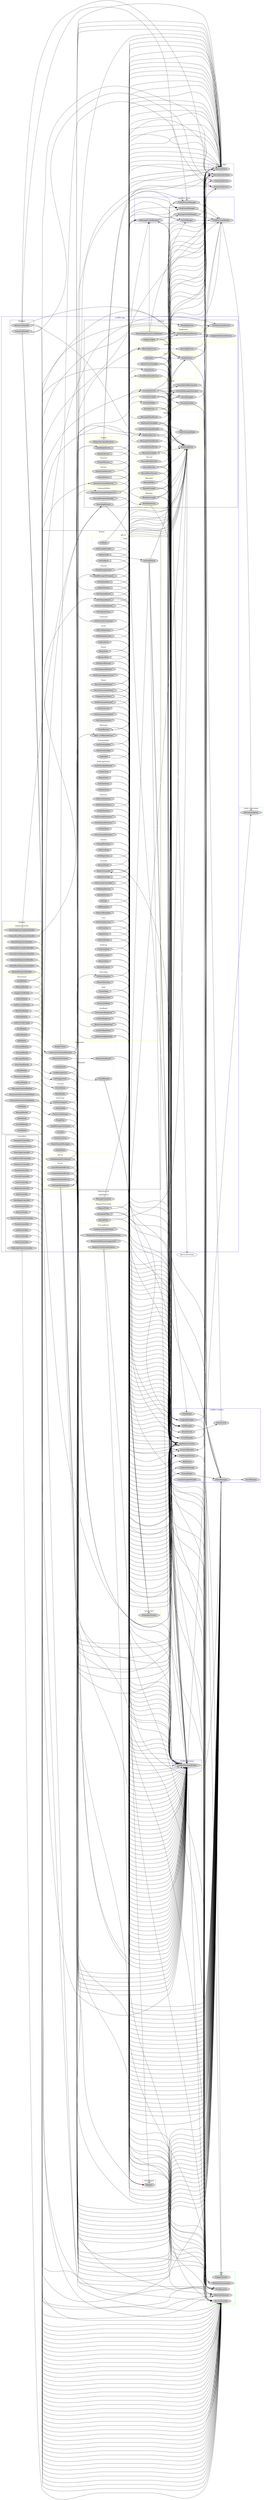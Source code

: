 digraph GrillBot {
    rankdir=LR
    
    subgraph cluster_0 {
		node [style=filled];
		label = "GrillBot.Common";
		color=blue
		
		InitManager
		EventManager
		LoggingManager
		CommonLoggerHandler
		ITextsManager -> TextsManager
		CounterManager
		IEmoteCache -> EmoteCache
		FormatHelper
		GuildHelper
		FileStorageFactory
		ApiRequestContext
		ApiRequest
		CooldownManager
	}
	
	 subgraph cluster_1 {
		node [style=filled];
		label = "GrillBot.Database";
		color=blue
		
        GrillBotDatabaseBuilder
	}
	
	subgraph cluster_2 {
		node [style=filled];
		label = "GrillBot.Cache";
		color=blue
		
        GrillBotCacheBuilder
        
        IMessageCacheManager -> MessageCacheManager
        InviteManager
        ProfilePictureManager
        DataCacheManager
	}
	
	subgraph cluster_3 {
		node [style=filled];
		label = "GrillBot.App";
		color=blue
		
        subgraph cluster_3_1 {
            node [style=filled];
            label="Actions";
            color=black;
            
            subgraph cluster_3_1_1 {
                node[style=filled];
                label="API V1";
                color=yellow;
                
                subgraph cluster_3_1_1_1 {
                    node[style=filled];
                    label="AuditLog";
                    color=lightblue;
                    
                    CreateLogItem
                    GetAuditLogList
                    GetFileContent
                    RemoveItem
                }
                
                subgraph cluster_3_1_1_2 {
                    node[style=filled];
                    label="Auth";
                    color=lightblue;
                    
                    CreateToken
                    GetRedirectLink
                    ProcessCallback
                }
                
                subgraph cluster_3_1_1_3 {
                    node[style=filled];
                    label="AutoReply";
                    color=lightblue;
                    
                    CreateAutoReplyItem
                    GetAutoReplyItem
                    GetAutoReplyList
                    RemoveAutoReplyItem
                    UpdateAutoReplyItem
                }
                
                subgraph cluster_3_1_1_4 {
                    node[style=filled];
                    label="Channel";
                    color=lightblue;
                    
                    ClearMessageCache
                    GetChannelDetail
                    GetChannelList
                    GetChannelSimpleList
                    GetChannelUsers
                    GetChannelboard
                    ApiV1_SendMessageToChannel[label="SendMessageToChannel"]
                    UpdateChannel
                }
                
                subgraph cluster_3_1_1_5 {
                    node[style=filled];
                    label="Command";
                    color=lightblue;
                    
                    GetExternalCommands
                }
                
                subgraph cluster_3_1_1_6 {
                    node[style=filled];
                    label="Emote";
                    color=lightblue;
                    
                    GetEmoteSuggestionsList
                    GetStatsOfEmotes
                    GetSupportedEmotes
                    MergeStats
                    RemoveStats
                }
                
                subgraph cluster_3_1_1_7 {
                    node[style=filled];
                    label="Guild";
                    color=lightblue;
                    
                    GetAvailableGuilds
                    GetGuildDetail
                    GetGuildList
                    GetRoles
                    UpdateGuild
                }
                
                subgraph cluster_3_1_1_8 {
                    node[style=filled];
                    label="Invite";
                    color=lightblue;
                    
                    GetInviteList
                    GetMetadataCount
                    RefreshMetadata
                }
                
                subgraph cluster_3_1_1_9 {
                    node[style=filled];
                    label="Points";
                    color=lightblue;
                    
                    ComputeUserPoints
                    GetPointsLeaderboard
                    GetSummaries
                    GetSummaryGraphData
                    GetTransactionList
                    ServiceIncrementPoints
                    ServiceTransferPoints
                }
                
                subgraph cluster_3_1_1_10 {
                    node[style=filled];
                    label="PublicApiClients";
                    color=lightblue;
                    
                    CreateClient
                    DeleteClient
                    GetClientsList
                    GetPublicApiMethods
                    UpdateClient
                }
                
                subgraph cluster_3_1_1_11 {
                    node[style=filled];
                    label="Reminder";
                    color=lightblue;
                    
                    FinishRemind
                    ApiV1_GetReminderList
                }
                
                subgraph cluster_3_1_1_12 {
                    node[style=filled];
                    label="ScheduledJobs";
                    color=lightblue;
                    
                    GetScheduledJobs
                    RunScheduledJob
                    UpdateJob
                }
                
                subgraph cluster_3_1_1_13 {
                    node[style=filled];
                    label="Searching";
                    color=lightblue;
                    
                    ApiV1_GetSearchingList[label="GetSearchingList"]
                    RemoveSearches
                }
                
                subgraph cluster_3_1_1_14 {
                    node[style=filled];
                    label="Statistics";
                    color=lightblue;
                    
                    GetApiStatistics
                    GetAuditLogStatistics
                    GetAvgTimes
                    GetCommandStatistics
                    GetDatabaseStatus
                    GetEventStatistics
                    GetUnverifyStatistics
                }
                
                subgraph cluster_3_1_1_15 {
                    node[style=filled];
                    label="System";
                    color=lightblue;
                    
                    ChangeBotStatus
                    GetDiagnostics
                    GetEventLog
                }
                
                subgraph cluster_3_1_1_16 {
                    node[style=filled];
                    label="Unverify";
                    color=lightblue;
                    
                    AddKeepables
                    GetCurrentUnverifies
                    GetKeepablesList
                    GetLogs
                    KeepableExists
                    RecoverState
                    RemoveKeepables
                    RemoveUnverify
                    UpdateUnverify
                }
                
                subgraph cluster_3_1_1_17 {
                    node[style=filled];
                    label="User";
                    color=lightblue;
                    
                    GetAvailableUsers
                    GetUserDetail
                    GetUserList
                    UpdateUser
                }
            }
            
            subgraph cluster_3_1_2 {
                node[style=filled];
                label="API V2";
                color=yellow;
                
                GetRubbergodUserKarma
                GetTodayBirthdayInfo
                
                subgraph cluster_3_1_2_1 {
                    node[style=filled];
                    label="Events";
                    color=lightblue;
                    
                    CancelScheduledEvent
                    CreateScheduledEvent
                    UpdateScheduledEvent
                }
            }
            
            subgraph cluster_3_1_3 {
                node[style=filled];
                label="Commands";
                color=yellow;
                
                ChannelInfo
                CleanChannelMessages
                Emojization
                GetChannelboard
                ImageCreator
                PermissionsCleaner
                PermissionsReader
                PointsLeaderboard
                PurgePins
                RolesReader
                Commands_SendMessageToChannel[label="SendMessageToChannel"]
                UserAccessList
                UserInfo
                UnsuccessCommandAttempt
                
                subgraph cluster_3_1_3_1 {
                    node[style=filled];
                    label="Reminder";
                    color=lightblue;
                    
                    CopyRemind
                    CreateRemind
                    GetReminderList
                    GetSuggestions
                }
                
                subgraph cluster_3_1_3_2 {
                    node[style=filled];
                    label="Unverify";
                    color=lightblue;
                    
                    UnverifyList
                }
                
                subgraph cluster_3_1_3_3 {
                    node[style=filled];
                    label="Searching";
                    color=lightblue;
                    
                    GetSearchingList
                }
            }
        }
        
        subgraph cluster_3_2 {
            node [style=filled];
            label="Controllers";
            color=black;
            
            AuditLogController
            AuthController
            AutoReplyController
            ChannelController
            DataController
            EmoteSuggestionController
            EmotesController
            GuildController
            InviteController
            PointsController
            PublicApiClientsController
            ReminderController
            ScheduledJobsController
            SearchingController
            SelfUnverifyController
            StatisticsController
            SystemController
            UnverifyController
            UsersController
        }
        
        subgraph cluster_3_3 {
            node [style=filled];
            label="Handlers";
            color=black;
            
            CommandHandler
            InteractionHandler
        }
        
        subgraph cluster_3_4 {
            node [style=filled];
            label="Infrastructure";
            color=black;
            
            subgraph cluster_3_4_1 {
                node[style=filled];
                label="Preconditions";
                color=yellow;
                
                CooldownCheckAttribute
                RequireEmoteSuggestionChannelAttribute
                RequireValidEmoteSuggestions
                RequireUserPermsAttribute
            }
            
            subgraph cluster_3_4_2 {
                node[style=filled];
                label="TypeReaders";
                color=yellow;
                
                MessageConverter -> { IMessageCacheManager }
            }
            
            subgraph cluster_3_4_3 {
                node[style=filled];
                label="RequestProcessing";
                color=yellow;
                
                ExceptionFilter
                RequestFilter
                ResultFilter
            }
        }
        
        subgraph cluster_3_5 {
            node [style=filled];
            label="Modules";
            color=black;
            
            subgraph cluster_3_5_1 {
                node[style=filled];
                label="Implementations";
                color=yellow;

                PointsBoardPaginationHandler
                RemindAutoCompleteHandler
                RemindPostponeHandler
                RemindPaginationHandler
                SearchingAutoCompleteHandler
                SearchingPaginationHandler
                UnverifyListPaginationHandler
                ChannelboardPaginationHandler
            }
            
            subgraph cluster_3_5_2 {
                node[style=filled];
                label="Interactions";
                color=yellow;
                
                SelfUnverifyModule
                UserMeModule
                UserModule
                AdminModule
                BirthdayModule
                BotModule
                SelfUnverifyConfig
                ChannelModule
                DuckModule
                EmoteModule
                GuildModule
                MathModule
                MemeModule
                MessageModule
                MessageClearSubModule
                MockingModule
                PermissionsModule
                PermissionsRemoveSubModule
                UselessPermissionsSubModule
                PinModule
                PointsModule
                RemindModule
                RoleModule
                SearchingModule
                SuggestionModule
                UnverifyModule
            }
        }
        
        subgraph cluster_3_6 {
            node [style=filled];
            label="Services";
            color=black;
            
            AutoReplyService
            BoosterService
            DiscordExceptionHandler
            InviteService
            MessageCacheJob
            MockingService
            RandomizationService
            SearchingService
            
            subgraph cluster_3_6_1 {
                node[style=filled];
                label="AuditLog";
                color=yellow;
                
                MessageDeletedEvent
                MessageEditedEvent
                ThreadDeletedEvent
                AuditClearingHelper
                AuditLogClearingJob
                AuditLogLoggingHandler
                AuditLogService
                AuditLogWriter
            }
            
            subgraph cluster_3_6_2 {
                node[style=filled];
                label="Birthday";
                color=yellow;
                
                BirthdayCronJob
                BirthdayService
            }
            
            subgraph cluster_3_6_3 {
                node[style=filled];
                label="Channels";
                color=yellow;
                
                ChannelService
            }
            
            subgraph cluster_3_6_4 {
                node[style=filled];
                label="CommandsHelp";
                color=yellow;
                
                ExternalCommandsHelpService
            }
            
            subgraph cluster_3_6_5 {
                node[style=filled];
                label="DirectApi";
                color=yellow;
                
                IDirectApiService -> DirectApiService
            }
            
            subgraph cluster_3_6_6 {
                node[style=filled];
                label="Discord";
                color=yellow;
                
                DiscordHealthCheck
                DiscordService
                DiscordSyncService
            }
            
            subgraph cluster_3_6_7 {
                node[style=filled];
                label="Emotes";
                color=yellow;
             
                EmoteChainService
                EmoteService
                EmotesCommandService
            }

            
            subgraph cluster_3_6_9 {
                node[style=filled];
                label="Images";
                color=yellow;

                WithoutAccidentRenderer
            }
            
            subgraph cluster_3_6_11 {
                node[style=filled];
                label="Reminder";
                color=yellow;
             
                RemindCronJob
                RemindHelper
            }
            
            subgraph cluster_3_6_12 {
                node[style=filled];
                label="Suggestion";
                color=yellow;
             
                EmoteSuggestionService
                EmoteSuggestionsEventManager
                SuggestionSessionService
                SuggestionJob
            }
            
            subgraph cluster_3_6_13 {
                node[style=filled];
                label="Unverify";
                color=yellow;
             
                UnverifyChecker
                UnverifyCronJob
                UnverifyLogger
                UnverifyMessageGenerator
                UnverifyProfileGenerator
                UnverifyService
                UnverifyHelper
            }
            
            subgraph cluster_3_6_14 {
                node[style=filled];
                label="User";
                color=yellow;
             
                PointsJob
                PointsService
                OnlineUsersCleanJob
                UserHearthbeatService
                UserService
            }
        }
	}
	
	subgraph cluster_100 {
	    node[style=filled];
	    label = ".NET"
	    color=green
	    
	    ILoggerFactory
	    IServiceProvider
	    IConfiguration
	    IHttpClientFactory
	    IWebHostEnvironment
	}
	
	subgraph cluster_101 {
	    node[style=filled];
	    label = "Discord.NET"
	    color=purple
	    
	    DiscordSocketClient
	    InteractionService
	    CommandService
	    IDiscordClient
	}
	
	subgraph cluster_102 {
	    node[style=filled];
	    label = "Entity Framework"
	    color=green
	    
	    DbContextOptions
	}
	
	subgraph cluster_103 {
	    node[style=filled];
	    label = "AutoMapper"
	    color=red
	    
	    IMapper
	}
	
	subgraph cluster_104 {
	    node[style=filled];
	    label = "Quartz.NET"
	    color=orange
	    
	    ISchedulerFactory
	}
	
	InitManager -> { ILoggerFactory }
	EventManager -> { DiscordSocketClient InteractionService }
	LoggingManager -> { DiscordSocketClient CommandService InteractionService IServiceProvider }
	CommonLoggerHandler -> { ILoggerFactory }
	FormatHelper -> { ITextsManager }
	GuildHelper -> { ITextsManager }
	FileStorageFactory -> { IConfiguration }
	GrillBotDatabaseBuilder -> { IServiceProvider DbContextOptions CounterManager }
	GrillBotCacheBuilder -> { IServiceProvider DbContextOptions CounterManager }
	CreateLogItem -> { ApiRequestContext AuditLogWriter ITextsManager }
	GetAuditLogList -> { ApiRequestContext GrillBotDatabaseBuilder IMapper ITextsManager }
	GetFileContent -> { ApiRequestContext GrillBotDatabaseBuilder FileStorageFactory ITextsManager }
	RemoveItem -> { ApiRequestContext GrillBotDatabaseBuilder ITextsManager FileStorageFactory }
	CreateToken -> { ApiRequestContext IHttpClientFactory IDiscordClient ITextsManager GrillBotDatabaseBuilder IConfiguration }
	GetRedirectLink -> { ApiRequestContext IConfiguration }
	ProcessCallback -> { ApiRequestContext IConfiguration IHttpClientFactory }
	CreateAutoReplyItem -> { ApiRequestContext AutoReplyService GrillBotDatabaseBuilder IMapper }
	GetAutoReplyItem -> { ApiRequestContext GrillBotDatabaseBuilder IMapper ITextsManager }
	GetAutoReplyList -> { ApiRequestContext GrillBotDatabaseBuilder IMapper }
	RemoveAutoReplyItem -> { ApiRequestContext GrillBotDatabaseBuilder ITextsManager AutoReplyService }
	UpdateAutoReplyItem -> { ApiRequestContext AutoReplyService GrillBotDatabaseBuilder IMapper ITextsManager }
	ClearMessageCache -> { ApiRequestContext IDiscordClient IMessageCacheManager AuditLogWriter }
	GetChannelDetail -> { ApiRequestContext GrillBotDatabaseBuilder ITextsManager IMapper IDiscordClient IMessageCacheManager }
	GetChannelList -> { ApiRequestContext GrillBotDatabaseBuilder IDiscordClient IMessageCacheManager IMapper }
	GetChannelSimpleList -> { ApiRequestContext IDiscordClient IMapper GrillBotDatabaseBuilder ITextsManager }
	GetChannelUsers -> { ApiRequestContext GrillBotDatabaseBuilder IMapper }
	GetChannelboard -> { ApiRequestContext IDiscordClient GrillBotDatabaseBuilder IMapper }
	ApiV1_SendMessageToChannel -> { ApiRequestContext ITextsManager IDiscordClient IMessageCacheManager }
	UpdateChannel -> { ApiRequestContext GrillBotDatabaseBuilder AutoReplyService AuditLogWriter ITextsManager AuditLogService }
	GetExternalCommands -> { ApiRequestContext ExternalCommandsHelpService }
	GetEmoteSuggestionsList -> { ApiRequestContext GrillBotDatabaseBuilder IMapper }
	GetStatsOfEmotes -> { ApiRequestContext IEmoteCache GrillBotDatabaseBuilder IMapper }
	GetSupportedEmotes -> { ApiRequestContext IEmoteCache IMapper }
	MergeStats -> { ApiRequestContext IEmoteCache GrillBotDatabaseBuilder AuditLogWriter }
	RemoveStats -> { ApiRequestContext GrillBotDatabaseBuilder AuditLogWriter }
	GetAvailableGuilds -> { ApiRequestContext GrillBotDatabaseBuilder IDiscordClient }
	GetGuildDetail -> { ApiRequestContext GrillBotDatabaseBuilder IMapper IDiscordClient GrillBotCacheBuilder ITextsManager }
	GetGuildList -> { ApiRequestContext GrillBotDatabaseBuilder IMapper IDiscordClient }
	GetRoles -> { ApiRequestContext IDiscordClient }
	UpdateGuild -> { ApiRequestContext IDiscordClient GrillBotDatabaseBuilder GetGuildDetail ITextsManager }
	GetInviteList -> { ApiRequestContext GrillBotDatabaseBuilder IMapper }
	GetMetadataCount -> { ApiRequestContext InviteManager }
	RefreshMetadata -> { ApiRequestContext IDiscordClient InviteManager AuditLogWriter }
	ComputeUserPoints -> { ApiRequestContext GrillBotDatabaseBuilder IDiscordClient IMapper }
	GetPointsLeaderboard -> { ApiRequestContext IDiscordClient GrillBotDatabaseBuilder IMapper }
	GetSummaries -> { ApiRequestContext GrillBotDatabaseBuilder IMapper }
	GetSummaryGraphData -> { ApiRequestContext GrillBotDatabaseBuilder IMapper }
	GetTransactionList -> { ApiRequestContext GrillBotDatabaseBuilder IMapper }
	ServiceIncrementPoints -> { ApiRequestContext PointsService IDiscordClient ITextsManager }
	ServiceTransferPoints -> { ApiRequestContext PointsService IDiscordClient ITextsManager }
	FinishRemind -> { ApiRequestContext GrillBotDatabaseBuilder AuditLogWriter IDiscordClient ITextsManager }
	ApiV1_GetReminderList -> { ApiRequestContext GrillBotDatabaseBuilder IMapper }
	ApiV1_GetSearchingList -> { ApiRequestContext IDiscordClient GrillBotDatabaseBuilder IMapper }
	RemoveSearches -> { ApiRequestContext GrillBotDatabaseBuilder }
	GetApiStatistics -> { ApiRequestContext GrillBotDatabaseBuilder }
	GetAuditLogStatistics -> { ApiRequestContext GrillBotDatabaseBuilder }
	GetCommandStatistics -> { ApiRequestContext GrillBotDatabaseBuilder }
	GetDatabaseStatus -> { ApiRequestContext GrillBotDatabaseBuilder GrillBotCacheBuilder }
	GetEventStatistics -> { ApiRequestContext EventManager }
	GetUnverifyStatistics -> { ApiRequestContext GrillBotDatabaseBuilder }
	ChangeBotStatus -> { ApiRequestContext InitManager }
	GetDiagnostics -> { ApiRequestContext InitManager CounterManager IWebHostEnvironment IDiscordClient }
	GetEventLog -> { ApiRequestContext EventManager }
	AddKeepables -> { ApiRequestContext GrillBotDatabaseBuilder ITextsManager }
	GetCurrentUnverifies -> { ApiRequestContext UnverifyService IMapper }
	GetKeepablesList -> { ApiRequestContext GrillBotDatabaseBuilder }
	GetLogs -> { ApiRequestContext IDiscordClient IMapper GrillBotDatabaseBuilder }
	KeepableExists -> { ApiRequestContext GrillBotDatabaseBuilder }
	RecoverState -> { ApiRequestContext UnverifyService }
	RemoveKeepables -> { ApiRequestContext GrillBotDatabaseBuilder ITextsManager }
	RemoveUnverify -> { ApiRequestContext IDiscordClient ITextsManager GrillBotDatabaseBuilder UnverifyMessageGenerator UnverifyLogger LoggingManager UnverifyHelper }
	UpdateUnverify -> { ApiRequestContext IDiscordClient ITextsManager GrillBotDatabaseBuilder UnverifyLogger UnverifyMessageGenerator }
	GetAvailableUsers -> { ApiRequestContext IDiscordClient GrillBotDatabaseBuilder }
	GetUserDetail -> { ApiRequestContext GrillBotDatabaseBuilder IMapper IDiscordClient ITextsManager }
	GetUserList -> { ApiRequestContext GrillBotDatabaseBuilder IMapper IDiscordClient }
	UpdateUser -> { ApiRequestContext GrillBotDatabaseBuilder AuditLogWriter ITextsManager }
	GetRubbergodUserKarma -> { ApiRequestContext IDirectApiService IDiscordClient IMapper }
	GetTodayBirthdayInfo -> { ApiRequestContext GrillBotDatabaseBuilder IDiscordClient IConfiguration ITextsManager }
	Emojization -> { ITextsManager }
	ImageCreator -> { FileStorageFactory ProfilePictureManager }
	PointsLeaderboard -> { GrillBotDatabaseBuilder ITextsManager FormatHelper }
	AuditLogController -> { IServiceProvider }
	AuthController -> { IServiceProvider }
	AutoReplyController -> { IServiceProvider }
	ChannelController -> { IServiceProvider }
	DataController -> { IServiceProvider }
	EmoteSuggestionController -> { IServiceProvider }
	EmotesController -> { IServiceProvider }
	GuildController -> { IServiceProvider }
	InviteController -> { IServiceProvider }
	PointsController -> { IServiceProvider }
	ReminderController -> { IServiceProvider }
	SearchingController -> { IServiceProvider }
	SelfUnverifyController -> { IServiceProvider }
	StatisticsController -> { IServiceProvider }
	SystemController -> { IServiceProvider }
	UnverifyController -> { IServiceProvider }
	UsersController -> { IServiceProvider }
	CommandHandler -> { DiscordSocketClient CommandService IServiceProvider IConfiguration InitManager }
	InteractionHandler -> { DiscordSocketClient IServiceProvider InteractionService InitManager AuditLogService UnsuccessCommandAttempt }
	RequireEmoteSuggestionChannelAttribute -> { GrillBotDatabaseBuilder }
	RequireValidEmoteSuggestions -> { GrillBotDatabaseBuilder }
	RequireUserPermsAttribute -> { ITextsManager GrillBotDatabaseBuilder }
	ExceptionFilter -> { ApiRequest AuditLogWriter ApiRequestContext LoggingManager }
	RequestFilter -> { ApiRequest ApiRequestContext IDiscordClient UserHearthbeatService }
	ResultFilter -> { ApiRequest AuditLogWriter ApiRequestContext }
	PointsBoardPaginationHandler -> { PointsLeaderboard }
	RemindAutoCompleteHandler -> { GetSuggestions }
	SearchingAutoCompleteHandler -> { SearchingService }
	SearchingPaginationHandler -> { GetSearchingList }
	SelfUnverifyModule -> { UnverifyService IServiceProvider }
	UserMeModule -> { IServiceProvider }
	BirthdayModule -> { BirthdayService IServiceProvider }
	BotModule -> { IServiceProvider }
	SelfUnverifyConfig -> { ITextsManager IServiceProvider }
	ChannelModule -> { IServiceProvider }
	DuckModule -> { IHttpClientFactory IConfiguration IServiceProvider }
	EmoteModule -> { EmotesCommandService IServiceProvider }
	GuildModule -> { UserService GuildHelper IServiceProvider }
	MathModule -> { IHttpClientFactory IServiceProvider }
	MemeModule -> { RandomizationService IConfiguration IServiceProvider }
	MockingModule -> { MockingService IServiceProvider }
	PointsModule -> { PointsService IServiceProvider }
	RemindModule -> { IServiceProvider }
	SearchingModule -> { SearchingService IServiceProvider }
	SuggestionModule -> { EmoteSuggestionService IServiceProvider }
	MessageDeletedEvent -> { IMessageCacheManager FileStorageFactory }
	MessageEditedEvent -> { IMessageCacheManager IDiscordClient }
	AuditClearingHelper -> { FileStorageFactory }
	AuditLogClearingJob -> { IServiceProvider AuditLogWriter IDiscordClient GrillBotDatabaseBuilder InitManager AuditClearingHelper LoggingManager }
	AuditLogLoggingHandler -> { AuditLogWriter IConfiguration }
	AuditLogService -> { DiscordSocketClient GrillBotDatabaseBuilder InitManager AuditLogWriter IServiceProvider }
	AuditLogWriter -> { GrillBotDatabaseBuilder }
	BirthdayCronJob -> { IServiceProvider IConfiguration AuditLogWriter IDiscordClient InitManager LoggingManager GetTodayBirthdayInfo GrillBotDatabaseBuilder }
	BirthdayService -> { GrillBotDatabaseBuilder }
	ChannelService -> { DiscordSocketClient GrillBotDatabaseBuilder IConfiguration IMessageCacheManager }
	ExternalCommandsHelpService -> { IDirectApiService IConfiguration IServiceProvider }
	DirectApiService -> { DiscordSocketClient IConfiguration }
	DiscordHealthCheck -> { DiscordSocketClient }
	DiscordService -> { DiscordSocketClient IConfiguration IServiceProvider CommandService IWebHostEnvironment InitManager InteractionService AuditLogWriter EventManager LoggingManager }
	DiscordSyncService -> { DiscordSocketClient GrillBotDatabaseBuilder InitManager }
	EmoteChainService -> { IConfiguration DiscordSocketClient }
	EmoteService -> { DiscordSocketClient GrillBotDatabaseBuilder IConfiguration IMessageCacheManager IEmoteCache }
	EmotesCommandService -> { IServiceProvider GrillBotDatabaseBuilder IDiscordClient }
	RemindCronJob -> { IServiceProvider AuditLogWriter IDiscordClient InitManager LoggingManager FinishRemind GrillBotDatabaseBuilder }
	RemindHelper -> { IDiscordClient ITextsManager }
	EmoteSuggestionService -> { SuggestionSessionService GrillBotDatabaseBuilder IDiscordClient IMessageCacheManager }
	EmoteSuggestionsEventManager -> { DiscordSocketClient EmoteSuggestionService IMessageCacheManager }
	SuggestionJob -> { IServiceProvider AuditLogWriter IDiscordClient InitManager EmoteSuggestionService SuggestionSessionService LoggingManager }
	UnverifyChecker -> { GrillBotDatabaseBuilder IConfiguration IWebHostEnvironment ITextsManager }
	UnverifyCronJob -> { IServiceProvider AuditLogWriter IDiscordClient InitManager LoggingManager RemoveUnverify GrillBotDatabaseBuilder }
	UnverifyLogger -> { IDiscordClient GrillBotDatabaseBuilder }
	UnverifyMessageGenerator -> { ITextsManager }
	UnverifyProfileGenerator -> { GrillBotDatabaseBuilder ITextsManager }
	UnverifyService -> { DiscordSocketClient UnverifyChecker UnverifyProfileGenerator UnverifyLogger GrillBotDatabaseBuilder LoggingManager ITextsManager UnverifyMessageGenerator IDiscordClient }
	PointsJob -> { IServiceProvider AuditLogWriter IDiscordClient InitManager PointsService LoggingManager }
	PointsService -> { DiscordSocketClient GrillBotDatabaseBuilder IConfiguration IMessageCacheManager RandomizationService ProfilePictureManager ITextsManager }
	OnlineUsersCleanJob -> { IServicerProvider AuditLogWriter IDiscordClient GrillBotDatabaseBuilder InitManager LoggingManager }
	UserHearthbeatService -> { GrillBotDatabaseBuilder }
	UserService -> { GrillBotDatabaseBuilder }
	AutoReplyService -> { DiscordSocketClient GrillBotDatabaseBuilder InitManager }
	BoosterService -> { DiscordSocketClient GrillBotDatabaseBuilder IConfiguration InitManager }
	DiscordExceptionHandler -> { IDiscordClient IConfiguration IServiceProvider }
	InviteService -> { DiscordSocketClient GrillBotDatabaseBuilder AuditLogWriter InviteManager IServiceProvider }
	MessageCacheJob -> { IServiceProvider AuditLogWriter IDiscordClient InitManager IMessageCacheManager LoggingManager }
	MockingService -> { IConfiguration RandomizationService }
	SearchingService -> { GrillBotDatabaseBuilder UserService IServiceProvider }
	MessageCacheManager -> { DiscordSocketClient InitManager GrillBotCacheBuilder CounterManager }
	InviteManager -> { GrillBotCacheBuilder CounterManager }
	ProfilePictureManager -> { GrillBotCacheBuilder CounterManager }
	CleanChannelMessages -> { ITextsManager }
	PermissionsCleaner -> { PermissionsReader }
	PermissionsReader -> { GrillBotDatabaseBuilder ITextsManager }
	PurgePins -> { ITextsManager }
	RolesReader -> { FormatHelper ITextsManager }
	Commands_SendMessageToChannel -> { IHttpClientFactory ApiV1_SendMessageToChannel ITextsManager }
	MessageClearSubModule -> { IServiceProvider }
	PermissionsRemoveSubModule -> { IServiceProvider }
	UselessPermissionsSubModule -> { IServiceProvider }
	PinModule -> { IServiceProvider }
	RoleModule -> { IServiceProvider }
	AdminModule -> { IServiceProvider }
	UserInfo -> { GrillBotDatabaseBuilder IConfiguration ITextsManager }
	UserModule -> { IServiceProvider }
	UnverifyList -> { GrillBotDatabaseBuilder ITextsManager FormatHelper }
	UnverifyListPaginationHandler -> { UnverifyList }
	UnverifyModule -> { IServiceProvider }
	UserAccessList -> { ITextsManager }
	GetChannelboard -> { GrillBotDatabaseBuilder ITextsManager FormatHelper }
	ChannelboardPaginationHandler -> { GetChannelboard }
	EmoteCache -> { DiscordSocketClient }
	RemindPostponeHandler -> { GrillBotDatabaseBuilder }
	CancelScheduledEvent -> { ApiRequestContext IDiscordClient ITextsManager }
	CreateScheduledEvent -> { ApiRequestContext IDiscordClient ITextsManager }
	UpdateScheduledEvent -> { ApiRequestContext IDiscordClient ITextsManager }
	GetAvgTimes -> { ApiRequestContext GrillBotDatabaseBuilder }
	CooldownCheckAttribute -> { CooldownManager ITextsManager }
	UnsuccessCommandAttempt -> { ITextsManager InteractionService IDirectApiService GrillBotDatabaseBuilder AuditLogService DataCacheManager }
	GetScheduledJobs -> { ApiRequestContext GrillBotDatabaseBuilder ISchedulerFactory DataCacheManager }
	RunScheduledJob -> { ApiRequestContext ISchedulerFactory }
	ScheduledJobsController -> { IServiceProvider }
	ThreadDeletedEvent -> { GrillBotDatabaseBuilder }
	CreateClient -> { ApiRequestContext GrillBotDatabaseBuilder }
	DeleteClient -> { ApiRequestContext GrillBotDatabaseBuilder }
	GetClientsList -> { ApiRequestContext GrillBotDatabaseBuilder }
	GetPublicApiMethods -> { ApiRequestContext }
	PublicApiClientsController -> { IServiceProvider }
	UpdateClient -> { ApiRequestContext GrillBotDatabaseBuilder ITextsManager }
	DataCacheManager -> { GrillBotCacheBuilder }
	WithoutAccidentRenderer -> { ProfilePictureManager DataCacheManager }
	UpdateJob -> { ApiRequestContext DataCacheManager ISchedulerFactory ITextsManager }
	GetSearchingList -> { ApiV1_GetSearchingList GrillBotDatabaseBuilder ITextsManager }
	CopyRemind -> { GrillBotDatabaseBuilder ITextsManager CreateRemind }
	CreateRemind -> { ITextsManager IConfiguration FormatHelper GrillBotDatabaseBuilder }
	GetSuggestions -> { GrillBotDatabaseBuilder ITextsManager }
	GetReminderList -> { ApiV1_GetReminderList ITextsManager GrillBotDatabaseBuilder }
	RemindPaginationHandler -> { GetReminderList }
	ChannelInfo -> { ITextsManager FormatHelper GrillBotDatabaseBuilder }
	UnverifyHelper -> { GrillBotDatabaseBuilder }
}

